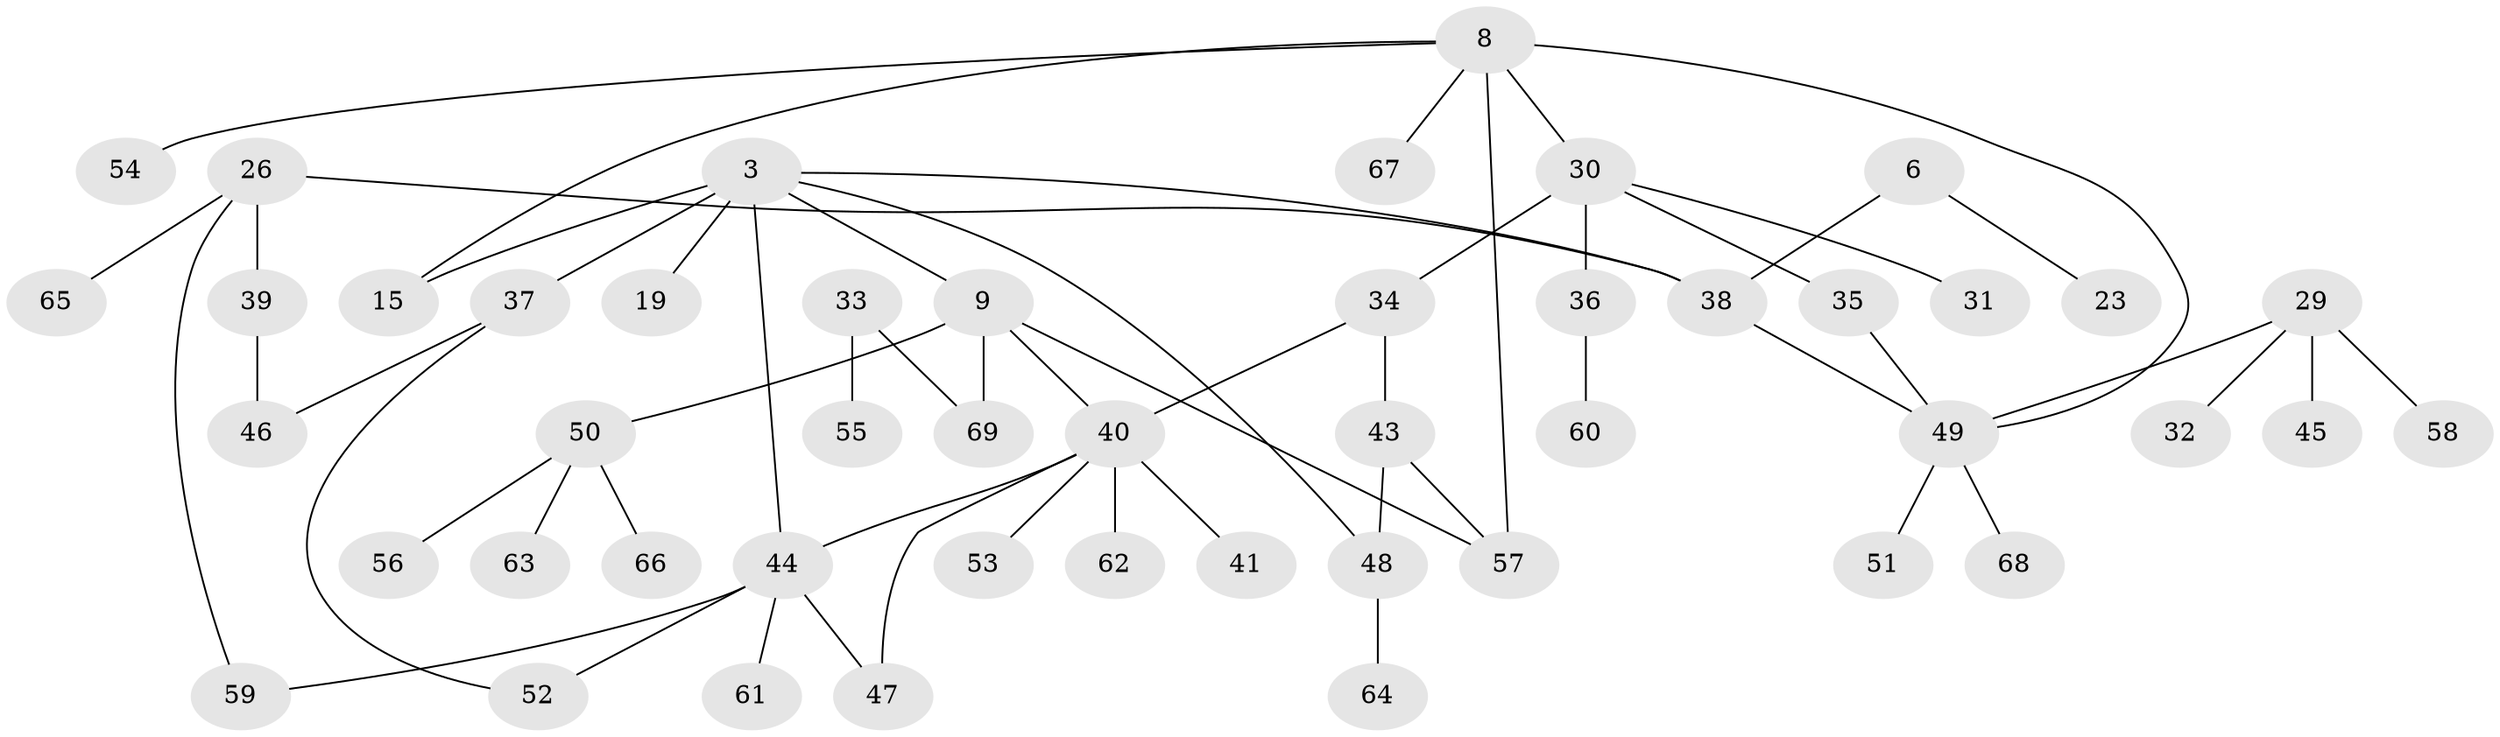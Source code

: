 // original degree distribution, {4: 0.08695652173913043, 6: 0.028985507246376812, 3: 0.17391304347826086, 2: 0.2753623188405797, 7: 0.043478260869565216, 5: 0.028985507246376812, 1: 0.36231884057971014}
// Generated by graph-tools (version 1.1) at 2025/45/03/04/25 21:45:53]
// undirected, 48 vertices, 58 edges
graph export_dot {
graph [start="1"]
  node [color=gray90,style=filled];
  3 [super="+2"];
  6;
  8;
  9 [super="+7"];
  15 [super="+4"];
  19;
  23;
  26;
  29;
  30 [super="+11"];
  31;
  32;
  33;
  34 [super="+25"];
  35;
  36;
  37 [super="+28"];
  38 [super="+5"];
  39;
  40 [super="+24"];
  41;
  43;
  44 [super="+42"];
  45;
  46;
  47;
  48 [super="+14"];
  49 [super="+17"];
  50;
  51;
  52;
  53;
  54;
  55;
  56;
  57;
  58;
  59;
  60;
  61;
  62;
  63;
  64;
  65;
  66;
  67;
  68;
  69 [super="+21"];
  3 -- 9 [weight=2];
  3 -- 19;
  3 -- 44 [weight=3];
  3 -- 15;
  3 -- 38;
  3 -- 48;
  3 -- 37;
  6 -- 23;
  6 -- 38;
  8 -- 54;
  8 -- 57;
  8 -- 67;
  8 -- 30 [weight=2];
  8 -- 15;
  8 -- 49;
  9 -- 57;
  9 -- 50;
  9 -- 69;
  9 -- 40;
  26 -- 39;
  26 -- 59;
  26 -- 65;
  26 -- 38;
  29 -- 32;
  29 -- 45;
  29 -- 58;
  29 -- 49;
  30 -- 35;
  30 -- 36;
  30 -- 34;
  30 -- 31;
  33 -- 55;
  33 -- 69;
  34 -- 40;
  34 -- 43;
  35 -- 49;
  36 -- 60;
  37 -- 46;
  37 -- 52;
  38 -- 49;
  39 -- 46;
  40 -- 53;
  40 -- 62;
  40 -- 44;
  40 -- 47;
  40 -- 41;
  43 -- 57;
  43 -- 48;
  44 -- 52;
  44 -- 61;
  44 -- 59;
  44 -- 47;
  48 -- 64;
  49 -- 68;
  49 -- 51;
  50 -- 56;
  50 -- 63;
  50 -- 66;
}
